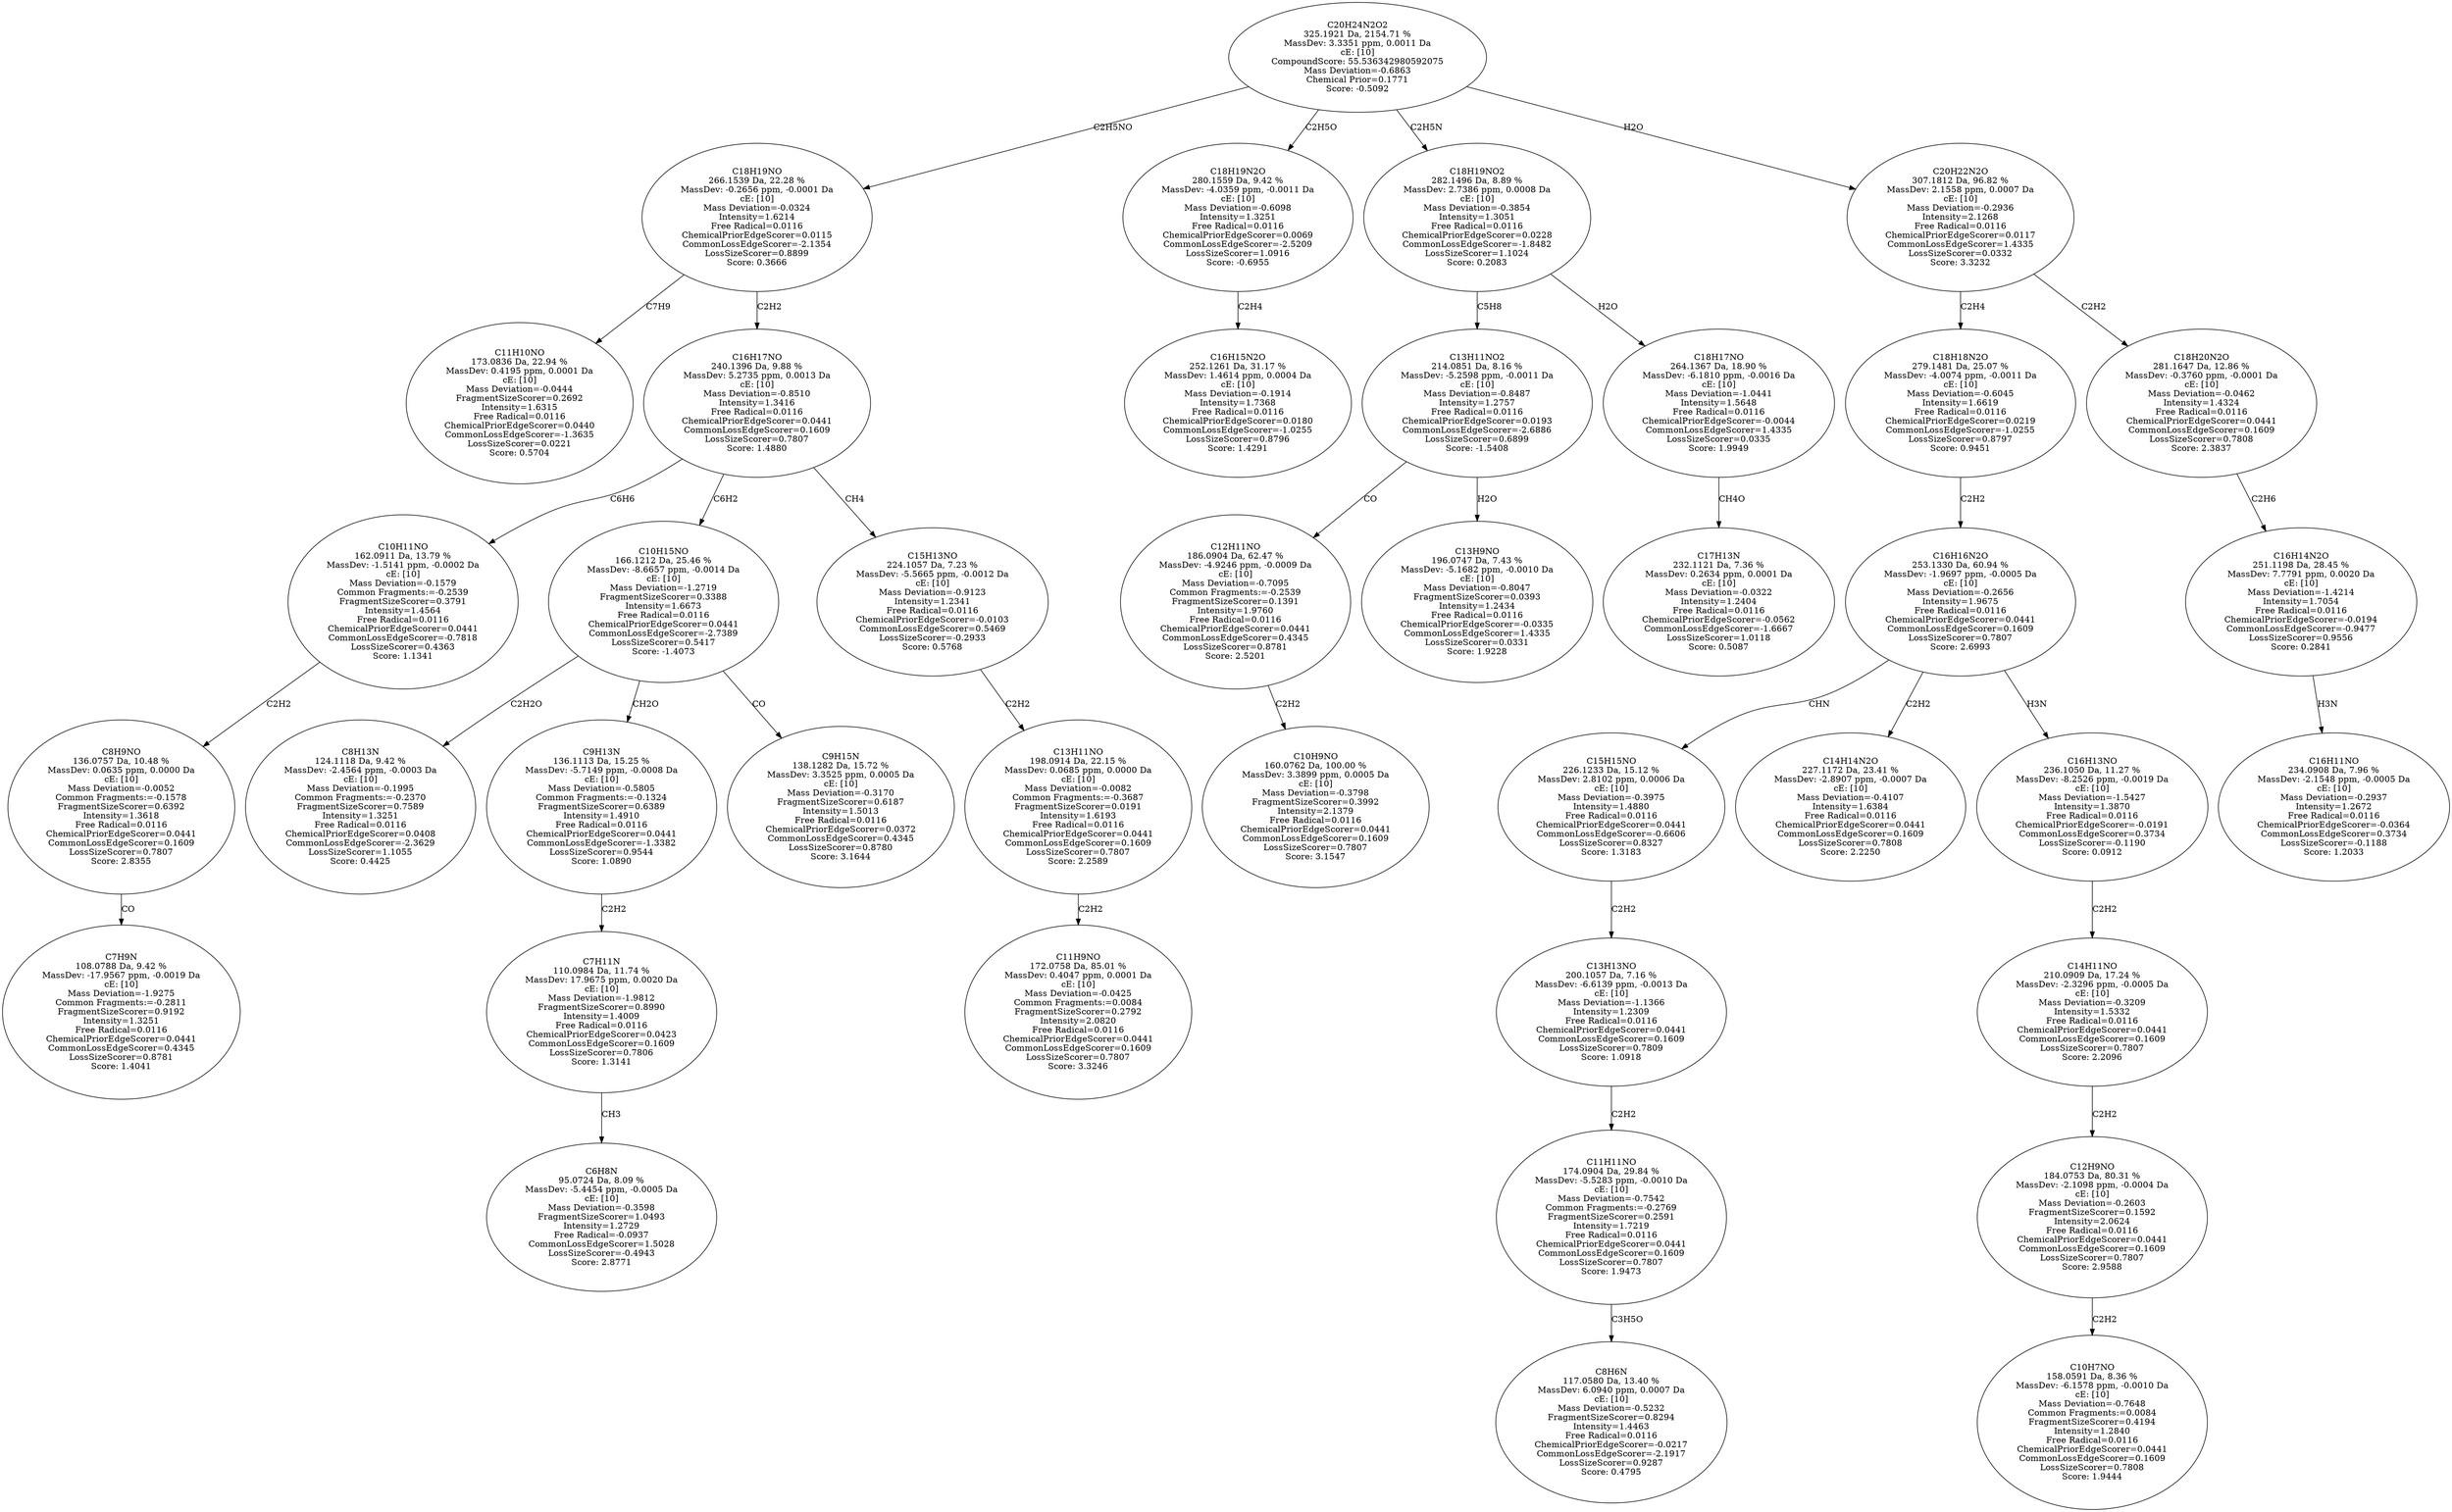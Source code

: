 strict digraph {
v1 [label="C11H10NO\n173.0836 Da, 22.94 %\nMassDev: 0.4195 ppm, 0.0001 Da\ncE: [10]\nMass Deviation=-0.0444\nFragmentSizeScorer=0.2692\nIntensity=1.6315\nFree Radical=0.0116\nChemicalPriorEdgeScorer=0.0440\nCommonLossEdgeScorer=-1.3635\nLossSizeScorer=0.0221\nScore: 0.5704"];
v2 [label="C7H9N\n108.0788 Da, 9.42 %\nMassDev: -17.9567 ppm, -0.0019 Da\ncE: [10]\nMass Deviation=-1.9275\nCommon Fragments:=-0.2811\nFragmentSizeScorer=0.9192\nIntensity=1.3251\nFree Radical=0.0116\nChemicalPriorEdgeScorer=0.0441\nCommonLossEdgeScorer=0.4345\nLossSizeScorer=0.8781\nScore: 1.4041"];
v3 [label="C8H9NO\n136.0757 Da, 10.48 %\nMassDev: 0.0635 ppm, 0.0000 Da\ncE: [10]\nMass Deviation=-0.0052\nCommon Fragments:=-0.1578\nFragmentSizeScorer=0.6392\nIntensity=1.3618\nFree Radical=0.0116\nChemicalPriorEdgeScorer=0.0441\nCommonLossEdgeScorer=0.1609\nLossSizeScorer=0.7807\nScore: 2.8355"];
v4 [label="C10H11NO\n162.0911 Da, 13.79 %\nMassDev: -1.5141 ppm, -0.0002 Da\ncE: [10]\nMass Deviation=-0.1579\nCommon Fragments:=-0.2539\nFragmentSizeScorer=0.3791\nIntensity=1.4564\nFree Radical=0.0116\nChemicalPriorEdgeScorer=0.0441\nCommonLossEdgeScorer=-0.7818\nLossSizeScorer=0.4363\nScore: 1.1341"];
v5 [label="C8H13N\n124.1118 Da, 9.42 %\nMassDev: -2.4564 ppm, -0.0003 Da\ncE: [10]\nMass Deviation=-0.1995\nCommon Fragments:=-0.2370\nFragmentSizeScorer=0.7589\nIntensity=1.3251\nFree Radical=0.0116\nChemicalPriorEdgeScorer=0.0408\nCommonLossEdgeScorer=-2.3629\nLossSizeScorer=1.1055\nScore: 0.4425"];
v6 [label="C6H8N\n95.0724 Da, 8.09 %\nMassDev: -5.4454 ppm, -0.0005 Da\ncE: [10]\nMass Deviation=-0.3598\nFragmentSizeScorer=1.0493\nIntensity=1.2729\nFree Radical=-0.0937\nCommonLossEdgeScorer=1.5028\nLossSizeScorer=-0.4943\nScore: 2.8771"];
v7 [label="C7H11N\n110.0984 Da, 11.74 %\nMassDev: 17.9675 ppm, 0.0020 Da\ncE: [10]\nMass Deviation=-1.9812\nFragmentSizeScorer=0.8990\nIntensity=1.4009\nFree Radical=0.0116\nChemicalPriorEdgeScorer=0.0423\nCommonLossEdgeScorer=0.1609\nLossSizeScorer=0.7806\nScore: 1.3141"];
v8 [label="C9H13N\n136.1113 Da, 15.25 %\nMassDev: -5.7149 ppm, -0.0008 Da\ncE: [10]\nMass Deviation=-0.5805\nCommon Fragments:=-0.1324\nFragmentSizeScorer=0.6389\nIntensity=1.4910\nFree Radical=0.0116\nChemicalPriorEdgeScorer=0.0441\nCommonLossEdgeScorer=-1.3382\nLossSizeScorer=0.9544\nScore: 1.0890"];
v9 [label="C9H15N\n138.1282 Da, 15.72 %\nMassDev: 3.3525 ppm, 0.0005 Da\ncE: [10]\nMass Deviation=-0.3170\nFragmentSizeScorer=0.6187\nIntensity=1.5013\nFree Radical=0.0116\nChemicalPriorEdgeScorer=0.0372\nCommonLossEdgeScorer=0.4345\nLossSizeScorer=0.8780\nScore: 3.1644"];
v10 [label="C10H15NO\n166.1212 Da, 25.46 %\nMassDev: -8.6657 ppm, -0.0014 Da\ncE: [10]\nMass Deviation=-1.2719\nFragmentSizeScorer=0.3388\nIntensity=1.6673\nFree Radical=0.0116\nChemicalPriorEdgeScorer=0.0441\nCommonLossEdgeScorer=-2.7389\nLossSizeScorer=0.5417\nScore: -1.4073"];
v11 [label="C11H9NO\n172.0758 Da, 85.01 %\nMassDev: 0.4047 ppm, 0.0001 Da\ncE: [10]\nMass Deviation=-0.0425\nCommon Fragments:=0.0084\nFragmentSizeScorer=0.2792\nIntensity=2.0820\nFree Radical=0.0116\nChemicalPriorEdgeScorer=0.0441\nCommonLossEdgeScorer=0.1609\nLossSizeScorer=0.7807\nScore: 3.3246"];
v12 [label="C13H11NO\n198.0914 Da, 22.15 %\nMassDev: 0.0685 ppm, 0.0000 Da\ncE: [10]\nMass Deviation=-0.0082\nCommon Fragments:=-0.3687\nFragmentSizeScorer=0.0191\nIntensity=1.6193\nFree Radical=0.0116\nChemicalPriorEdgeScorer=0.0441\nCommonLossEdgeScorer=0.1609\nLossSizeScorer=0.7807\nScore: 2.2589"];
v13 [label="C15H13NO\n224.1057 Da, 7.23 %\nMassDev: -5.5665 ppm, -0.0012 Da\ncE: [10]\nMass Deviation=-0.9123\nIntensity=1.2341\nFree Radical=0.0116\nChemicalPriorEdgeScorer=-0.0103\nCommonLossEdgeScorer=0.5469\nLossSizeScorer=-0.2933\nScore: 0.5768"];
v14 [label="C16H17NO\n240.1396 Da, 9.88 %\nMassDev: 5.2735 ppm, 0.0013 Da\ncE: [10]\nMass Deviation=-0.8510\nIntensity=1.3416\nFree Radical=0.0116\nChemicalPriorEdgeScorer=0.0441\nCommonLossEdgeScorer=0.1609\nLossSizeScorer=0.7807\nScore: 1.4880"];
v15 [label="C18H19NO\n266.1539 Da, 22.28 %\nMassDev: -0.2656 ppm, -0.0001 Da\ncE: [10]\nMass Deviation=-0.0324\nIntensity=1.6214\nFree Radical=0.0116\nChemicalPriorEdgeScorer=0.0115\nCommonLossEdgeScorer=-2.1354\nLossSizeScorer=0.8899\nScore: 0.3666"];
v16 [label="C16H15N2O\n252.1261 Da, 31.17 %\nMassDev: 1.4614 ppm, 0.0004 Da\ncE: [10]\nMass Deviation=-0.1914\nIntensity=1.7368\nFree Radical=0.0116\nChemicalPriorEdgeScorer=0.0180\nCommonLossEdgeScorer=-1.0255\nLossSizeScorer=0.8796\nScore: 1.4291"];
v17 [label="C18H19N2O\n280.1559 Da, 9.42 %\nMassDev: -4.0359 ppm, -0.0011 Da\ncE: [10]\nMass Deviation=-0.6098\nIntensity=1.3251\nFree Radical=0.0116\nChemicalPriorEdgeScorer=0.0069\nCommonLossEdgeScorer=-2.5209\nLossSizeScorer=1.0916\nScore: -0.6955"];
v18 [label="C10H9NO\n160.0762 Da, 100.00 %\nMassDev: 3.3899 ppm, 0.0005 Da\ncE: [10]\nMass Deviation=-0.3798\nFragmentSizeScorer=0.3992\nIntensity=2.1379\nFree Radical=0.0116\nChemicalPriorEdgeScorer=0.0441\nCommonLossEdgeScorer=0.1609\nLossSizeScorer=0.7807\nScore: 3.1547"];
v19 [label="C12H11NO\n186.0904 Da, 62.47 %\nMassDev: -4.9246 ppm, -0.0009 Da\ncE: [10]\nMass Deviation=-0.7095\nCommon Fragments:=-0.2539\nFragmentSizeScorer=0.1391\nIntensity=1.9760\nFree Radical=0.0116\nChemicalPriorEdgeScorer=0.0441\nCommonLossEdgeScorer=0.4345\nLossSizeScorer=0.8781\nScore: 2.5201"];
v20 [label="C13H9NO\n196.0747 Da, 7.43 %\nMassDev: -5.1682 ppm, -0.0010 Da\ncE: [10]\nMass Deviation=-0.8047\nFragmentSizeScorer=0.0393\nIntensity=1.2434\nFree Radical=0.0116\nChemicalPriorEdgeScorer=-0.0335\nCommonLossEdgeScorer=1.4335\nLossSizeScorer=0.0331\nScore: 1.9228"];
v21 [label="C13H11NO2\n214.0851 Da, 8.16 %\nMassDev: -5.2598 ppm, -0.0011 Da\ncE: [10]\nMass Deviation=-0.8487\nIntensity=1.2757\nFree Radical=0.0116\nChemicalPriorEdgeScorer=0.0193\nCommonLossEdgeScorer=-2.6886\nLossSizeScorer=0.6899\nScore: -1.5408"];
v22 [label="C17H13N\n232.1121 Da, 7.36 %\nMassDev: 0.2634 ppm, 0.0001 Da\ncE: [10]\nMass Deviation=-0.0322\nIntensity=1.2404\nFree Radical=0.0116\nChemicalPriorEdgeScorer=-0.0562\nCommonLossEdgeScorer=-1.6667\nLossSizeScorer=1.0118\nScore: 0.5087"];
v23 [label="C18H17NO\n264.1367 Da, 18.90 %\nMassDev: -6.1810 ppm, -0.0016 Da\ncE: [10]\nMass Deviation=-1.0441\nIntensity=1.5648\nFree Radical=0.0116\nChemicalPriorEdgeScorer=-0.0044\nCommonLossEdgeScorer=1.4335\nLossSizeScorer=0.0335\nScore: 1.9949"];
v24 [label="C18H19NO2\n282.1496 Da, 8.89 %\nMassDev: 2.7386 ppm, 0.0008 Da\ncE: [10]\nMass Deviation=-0.3854\nIntensity=1.3051\nFree Radical=0.0116\nChemicalPriorEdgeScorer=0.0228\nCommonLossEdgeScorer=-1.8482\nLossSizeScorer=1.1024\nScore: 0.2083"];
v25 [label="C8H6N\n117.0580 Da, 13.40 %\nMassDev: 6.0940 ppm, 0.0007 Da\ncE: [10]\nMass Deviation=-0.5232\nFragmentSizeScorer=0.8294\nIntensity=1.4463\nFree Radical=0.0116\nChemicalPriorEdgeScorer=-0.0217\nCommonLossEdgeScorer=-2.1917\nLossSizeScorer=0.9287\nScore: 0.4795"];
v26 [label="C11H11NO\n174.0904 Da, 29.84 %\nMassDev: -5.5283 ppm, -0.0010 Da\ncE: [10]\nMass Deviation=-0.7542\nCommon Fragments:=-0.2769\nFragmentSizeScorer=0.2591\nIntensity=1.7219\nFree Radical=0.0116\nChemicalPriorEdgeScorer=0.0441\nCommonLossEdgeScorer=0.1609\nLossSizeScorer=0.7807\nScore: 1.9473"];
v27 [label="C13H13NO\n200.1057 Da, 7.16 %\nMassDev: -6.6139 ppm, -0.0013 Da\ncE: [10]\nMass Deviation=-1.1366\nIntensity=1.2309\nFree Radical=0.0116\nChemicalPriorEdgeScorer=0.0441\nCommonLossEdgeScorer=0.1609\nLossSizeScorer=0.7809\nScore: 1.0918"];
v28 [label="C15H15NO\n226.1233 Da, 15.12 %\nMassDev: 2.8102 ppm, 0.0006 Da\ncE: [10]\nMass Deviation=-0.3975\nIntensity=1.4880\nFree Radical=0.0116\nChemicalPriorEdgeScorer=0.0441\nCommonLossEdgeScorer=-0.6606\nLossSizeScorer=0.8327\nScore: 1.3183"];
v29 [label="C14H14N2O\n227.1172 Da, 23.41 %\nMassDev: -2.8907 ppm, -0.0007 Da\ncE: [10]\nMass Deviation=-0.4107\nIntensity=1.6384\nFree Radical=0.0116\nChemicalPriorEdgeScorer=0.0441\nCommonLossEdgeScorer=0.1609\nLossSizeScorer=0.7808\nScore: 2.2250"];
v30 [label="C10H7NO\n158.0591 Da, 8.36 %\nMassDev: -6.1578 ppm, -0.0010 Da\ncE: [10]\nMass Deviation=-0.7648\nCommon Fragments:=0.0084\nFragmentSizeScorer=0.4194\nIntensity=1.2840\nFree Radical=0.0116\nChemicalPriorEdgeScorer=0.0441\nCommonLossEdgeScorer=0.1609\nLossSizeScorer=0.7808\nScore: 1.9444"];
v31 [label="C12H9NO\n184.0753 Da, 80.31 %\nMassDev: -2.1098 ppm, -0.0004 Da\ncE: [10]\nMass Deviation=-0.2603\nFragmentSizeScorer=0.1592\nIntensity=2.0624\nFree Radical=0.0116\nChemicalPriorEdgeScorer=0.0441\nCommonLossEdgeScorer=0.1609\nLossSizeScorer=0.7807\nScore: 2.9588"];
v32 [label="C14H11NO\n210.0909 Da, 17.24 %\nMassDev: -2.3296 ppm, -0.0005 Da\ncE: [10]\nMass Deviation=-0.3209\nIntensity=1.5332\nFree Radical=0.0116\nChemicalPriorEdgeScorer=0.0441\nCommonLossEdgeScorer=0.1609\nLossSizeScorer=0.7807\nScore: 2.2096"];
v33 [label="C16H13NO\n236.1050 Da, 11.27 %\nMassDev: -8.2526 ppm, -0.0019 Da\ncE: [10]\nMass Deviation=-1.5427\nIntensity=1.3870\nFree Radical=0.0116\nChemicalPriorEdgeScorer=-0.0191\nCommonLossEdgeScorer=0.3734\nLossSizeScorer=-0.1190\nScore: 0.0912"];
v34 [label="C16H16N2O\n253.1330 Da, 60.94 %\nMassDev: -1.9697 ppm, -0.0005 Da\ncE: [10]\nMass Deviation=-0.2656\nIntensity=1.9675\nFree Radical=0.0116\nChemicalPriorEdgeScorer=0.0441\nCommonLossEdgeScorer=0.1609\nLossSizeScorer=0.7807\nScore: 2.6993"];
v35 [label="C18H18N2O\n279.1481 Da, 25.07 %\nMassDev: -4.0074 ppm, -0.0011 Da\ncE: [10]\nMass Deviation=-0.6045\nIntensity=1.6619\nFree Radical=0.0116\nChemicalPriorEdgeScorer=0.0219\nCommonLossEdgeScorer=-1.0255\nLossSizeScorer=0.8797\nScore: 0.9451"];
v36 [label="C16H11NO\n234.0908 Da, 7.96 %\nMassDev: -2.1548 ppm, -0.0005 Da\ncE: [10]\nMass Deviation=-0.2937\nIntensity=1.2672\nFree Radical=0.0116\nChemicalPriorEdgeScorer=-0.0364\nCommonLossEdgeScorer=0.3734\nLossSizeScorer=-0.1188\nScore: 1.2033"];
v37 [label="C16H14N2O\n251.1198 Da, 28.45 %\nMassDev: 7.7791 ppm, 0.0020 Da\ncE: [10]\nMass Deviation=-1.4214\nIntensity=1.7054\nFree Radical=0.0116\nChemicalPriorEdgeScorer=-0.0194\nCommonLossEdgeScorer=-0.9477\nLossSizeScorer=0.9556\nScore: 0.2841"];
v38 [label="C18H20N2O\n281.1647 Da, 12.86 %\nMassDev: -0.3760 ppm, -0.0001 Da\ncE: [10]\nMass Deviation=-0.0462\nIntensity=1.4324\nFree Radical=0.0116\nChemicalPriorEdgeScorer=0.0441\nCommonLossEdgeScorer=0.1609\nLossSizeScorer=0.7808\nScore: 2.3837"];
v39 [label="C20H22N2O\n307.1812 Da, 96.82 %\nMassDev: 2.1558 ppm, 0.0007 Da\ncE: [10]\nMass Deviation=-0.2936\nIntensity=2.1268\nFree Radical=0.0116\nChemicalPriorEdgeScorer=0.0117\nCommonLossEdgeScorer=1.4335\nLossSizeScorer=0.0332\nScore: 3.3232"];
v40 [label="C20H24N2O2\n325.1921 Da, 2154.71 %\nMassDev: 3.3351 ppm, 0.0011 Da\ncE: [10]\nCompoundScore: 55.536342980592075\nMass Deviation=-0.6863\nChemical Prior=0.1771\nScore: -0.5092"];
v15 -> v1 [label="C7H9"];
v3 -> v2 [label="CO"];
v4 -> v3 [label="C2H2"];
v14 -> v4 [label="C6H6"];
v10 -> v5 [label="C2H2O"];
v7 -> v6 [label="CH3"];
v8 -> v7 [label="C2H2"];
v10 -> v8 [label="CH2O"];
v10 -> v9 [label="CO"];
v14 -> v10 [label="C6H2"];
v12 -> v11 [label="C2H2"];
v13 -> v12 [label="C2H2"];
v14 -> v13 [label="CH4"];
v15 -> v14 [label="C2H2"];
v40 -> v15 [label="C2H5NO"];
v17 -> v16 [label="C2H4"];
v40 -> v17 [label="C2H5O"];
v19 -> v18 [label="C2H2"];
v21 -> v19 [label="CO"];
v21 -> v20 [label="H2O"];
v24 -> v21 [label="C5H8"];
v23 -> v22 [label="CH4O"];
v24 -> v23 [label="H2O"];
v40 -> v24 [label="C2H5N"];
v26 -> v25 [label="C3H5O"];
v27 -> v26 [label="C2H2"];
v28 -> v27 [label="C2H2"];
v34 -> v28 [label="CHN"];
v34 -> v29 [label="C2H2"];
v31 -> v30 [label="C2H2"];
v32 -> v31 [label="C2H2"];
v33 -> v32 [label="C2H2"];
v34 -> v33 [label="H3N"];
v35 -> v34 [label="C2H2"];
v39 -> v35 [label="C2H4"];
v37 -> v36 [label="H3N"];
v38 -> v37 [label="C2H6"];
v39 -> v38 [label="C2H2"];
v40 -> v39 [label="H2O"];
}